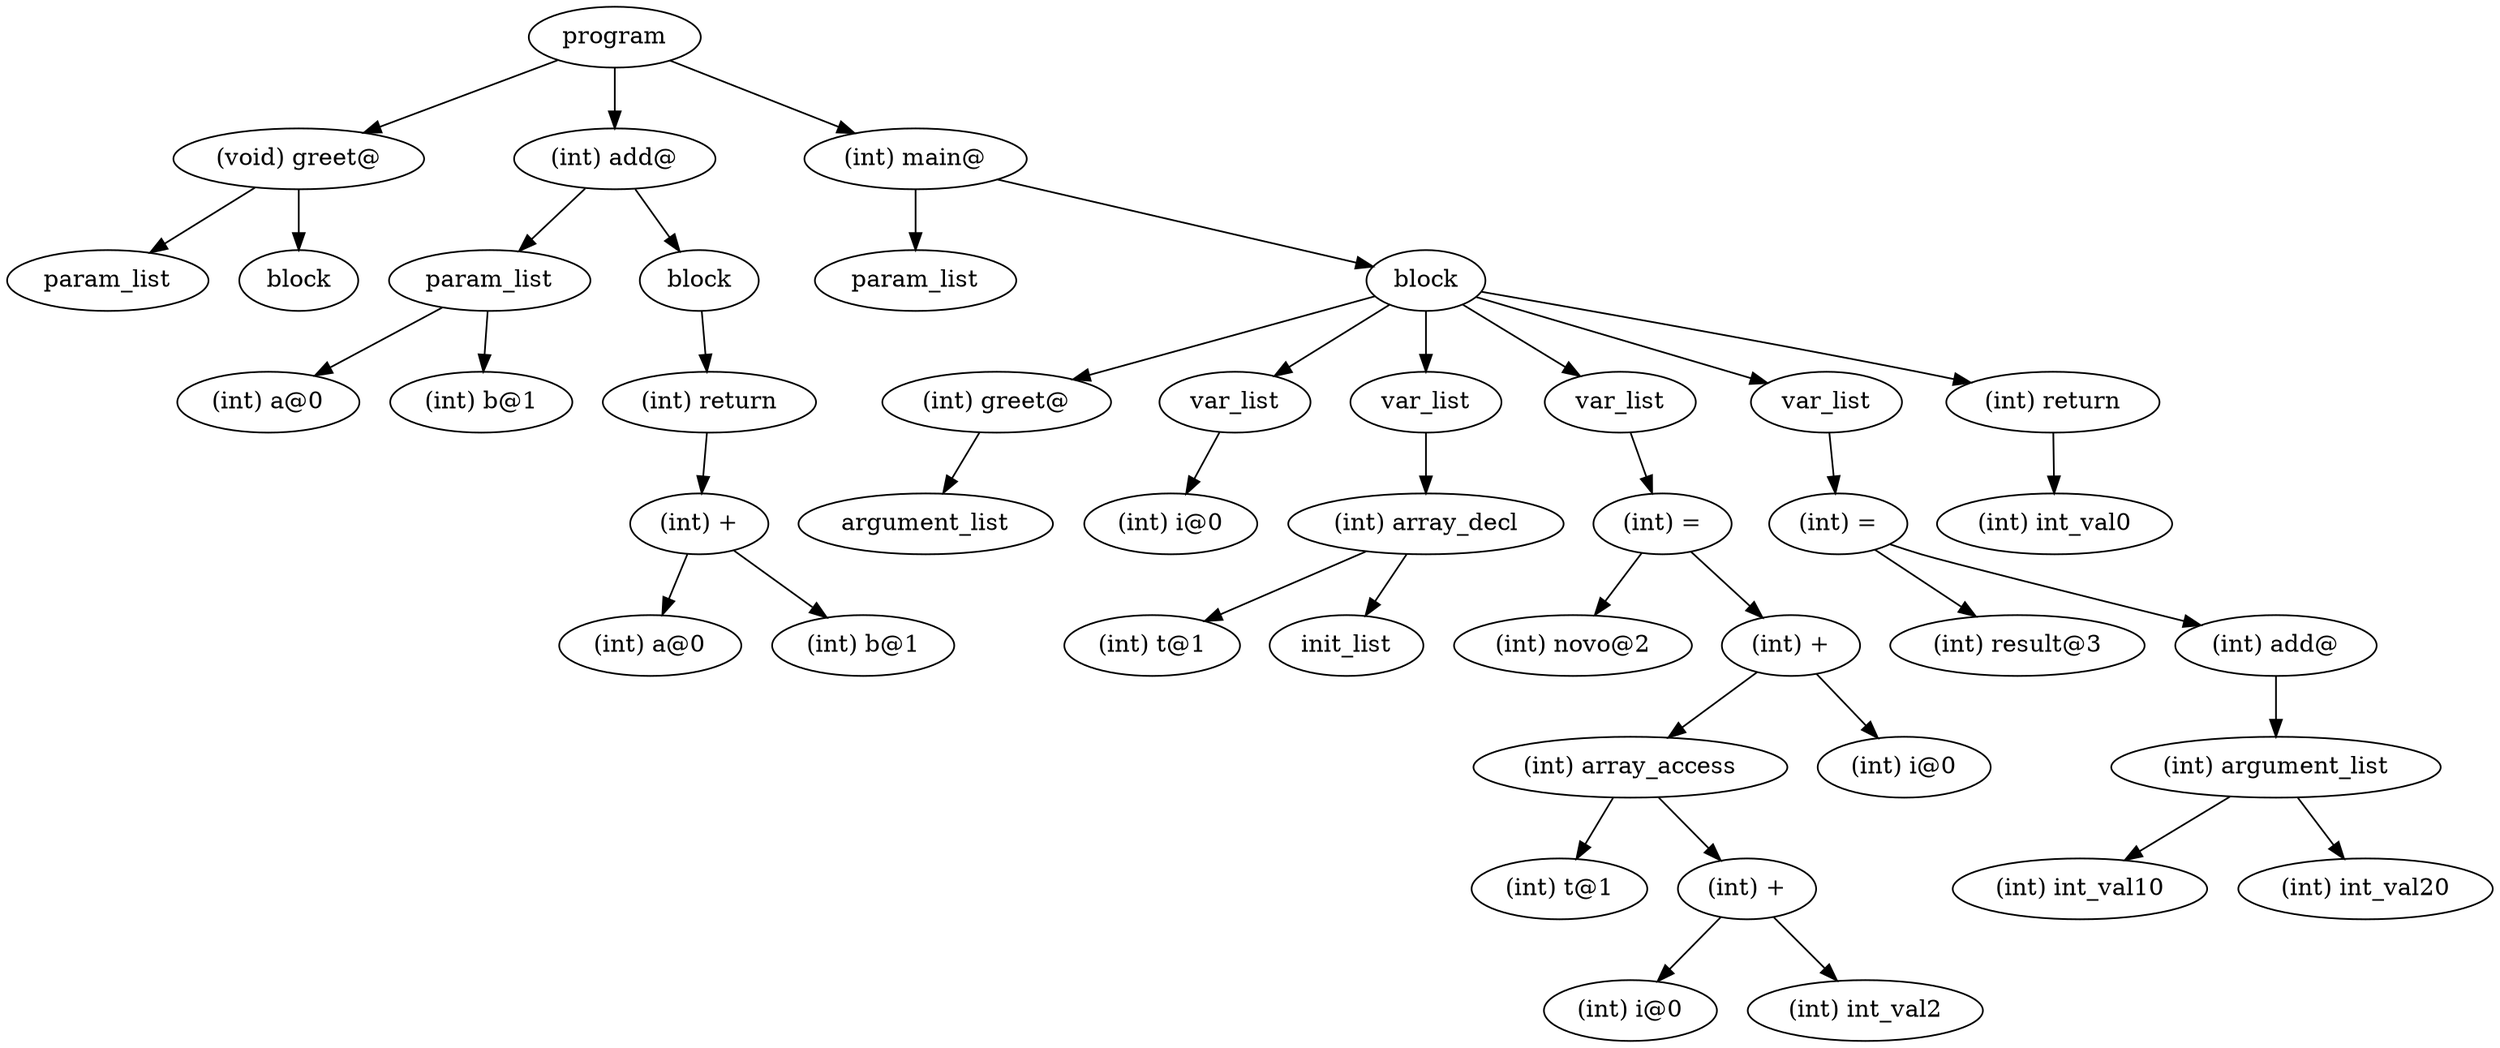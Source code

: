 digraph {
graph [ordering="out"];
node0[label="program"];
node1[label="(void) greet@"];
node2[label="param_list"];
node1 -> node2;
node3[label="block"];
node1 -> node3;
node0 -> node1;
node4[label="(int) add@"];
node5[label="param_list"];
node6[label="(int) a@0"];
node5 -> node6;
node7[label="(int) b@1"];
node5 -> node7;
node4 -> node5;
node8[label="block"];
node9[label="(int) return"];
node10[label="(int) +"];
node11[label="(int) a@0"];
node10 -> node11;
node12[label="(int) b@1"];
node10 -> node12;
node9 -> node10;
node8 -> node9;
node4 -> node8;
node0 -> node4;
node13[label="(int) main@"];
node14[label="param_list"];
node13 -> node14;
node15[label="block"];
node16[label="(int) greet@"];
node17[label="argument_list"];
node16 -> node17;
node15 -> node16;
node18[label="var_list"];
node19[label="(int) i@0"];
node18 -> node19;
node15 -> node18;
node20[label="var_list"];
node21[label="(int) array_decl"];
node22[label="(int) t@1"];
node21 -> node22;
node23[label="init_list"];
node21 -> node23;
node20 -> node21;
node15 -> node20;
node24[label="var_list"];
node25[label="(int) ="];
node26[label="(int) novo@2"];
node25 -> node26;
node27[label="(int) +"];
node28[label="(int) array_access"];
node29[label="(int) t@1"];
node28 -> node29;
node30[label="(int) +"];
node31[label="(int) i@0"];
node30 -> node31;
node32[label="(int) int_val2"];
node30 -> node32;
node28 -> node30;
node27 -> node28;
node33[label="(int) i@0"];
node27 -> node33;
node25 -> node27;
node24 -> node25;
node15 -> node24;
node34[label="var_list"];
node35[label="(int) ="];
node36[label="(int) result@3"];
node35 -> node36;
node37[label="(int) add@"];
node38[label="(int) argument_list"];
node39[label="(int) int_val10"];
node38 -> node39;
node40[label="(int) int_val20"];
node38 -> node40;
node37 -> node38;
node35 -> node37;
node34 -> node35;
node15 -> node34;
node41[label="(int) return"];
node42[label="(int) int_val0"];
node41 -> node42;
node15 -> node41;
node13 -> node15;
node0 -> node13;
}
